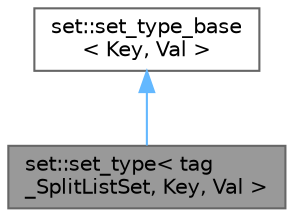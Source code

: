 digraph "set::set_type&lt; tag_SplitListSet, Key, Val &gt;"
{
 // LATEX_PDF_SIZE
  bgcolor="transparent";
  edge [fontname=Helvetica,fontsize=10,labelfontname=Helvetica,labelfontsize=10];
  node [fontname=Helvetica,fontsize=10,shape=box,height=0.2,width=0.4];
  Node1 [id="Node000001",label="set::set_type\< tag\l_SplitListSet, Key, Val \>",height=0.2,width=0.4,color="gray40", fillcolor="grey60", style="filled", fontcolor="black",tooltip=" "];
  Node2 -> Node1 [id="edge1_Node000001_Node000002",dir="back",color="steelblue1",style="solid",tooltip=" "];
  Node2 [id="Node000002",label="set::set_type_base\l\< Key, Val \>",height=0.2,width=0.4,color="gray40", fillcolor="white", style="filled",URL="$structset_1_1set__type__base.html",tooltip=" "];
}
